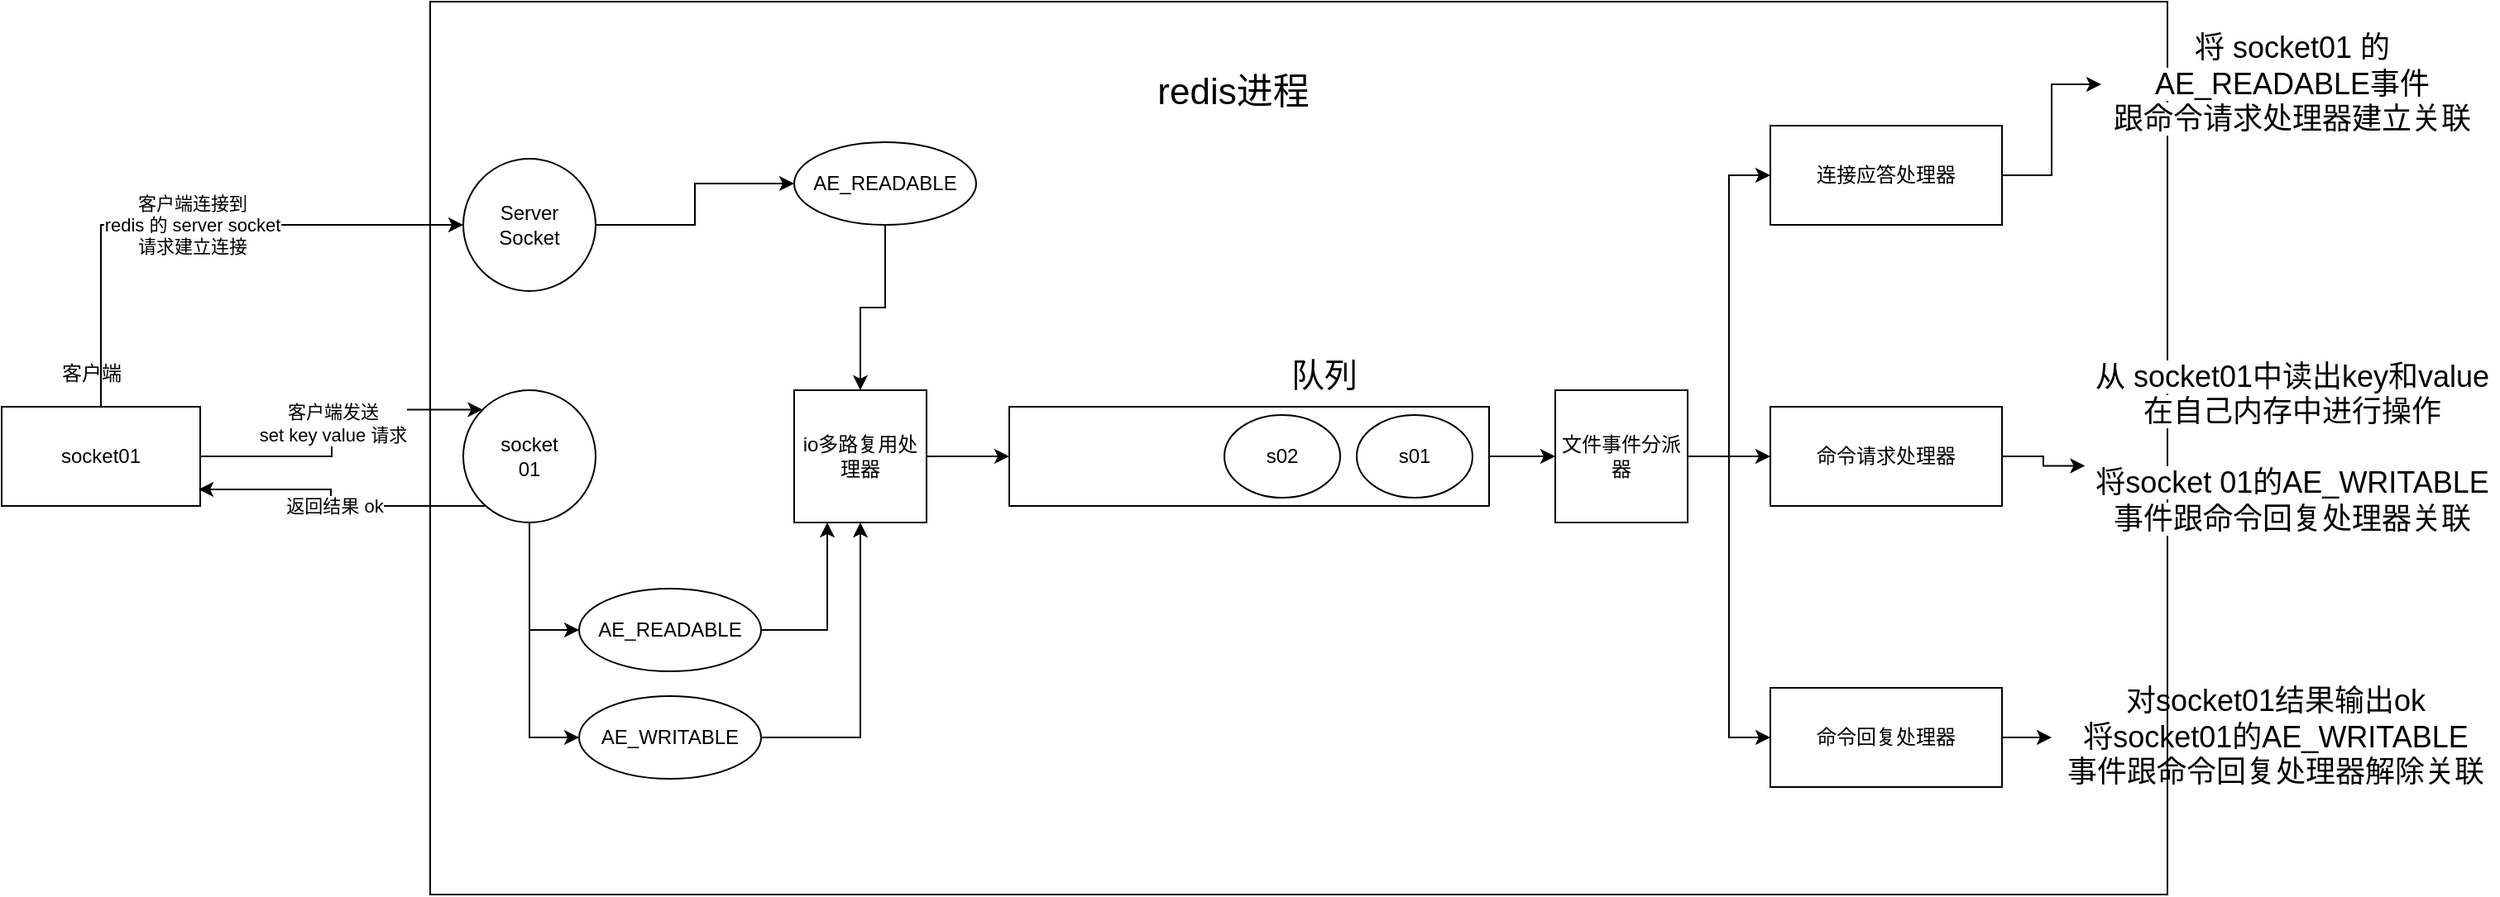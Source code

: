 <mxfile version="13.10.6" type="github">
  <diagram id="vkdGNRCkzlDfsGuA4iYe" name="第 1 页">
    <mxGraphModel dx="1303" dy="728" grid="1" gridSize="10" guides="1" tooltips="1" connect="1" arrows="1" fold="1" page="1" pageScale="1" pageWidth="1600" pageHeight="900" math="0" shadow="0">
      <root>
        <mxCell id="0" />
        <mxCell id="1" parent="0" />
        <mxCell id="vKGEzfJKwZOgUFduur7M-14" value="" style="rounded=0;whiteSpace=wrap;html=1;fillColor=none;" vertex="1" parent="1">
          <mxGeometry x="340" y="135" width="1050" height="540" as="geometry" />
        </mxCell>
        <mxCell id="vKGEzfJKwZOgUFduur7M-3" style="edgeStyle=orthogonalEdgeStyle;rounded=0;orthogonalLoop=1;jettySize=auto;html=1;entryX=0;entryY=0.5;entryDx=0;entryDy=0;" edge="1" parent="1" source="UXZxyVc_RQPHm8C6PB5C-3" target="vKGEzfJKwZOgUFduur7M-2">
          <mxGeometry relative="1" as="geometry" />
        </mxCell>
        <mxCell id="UXZxyVc_RQPHm8C6PB5C-3" value="Server&lt;br&gt;Socket" style="ellipse;whiteSpace=wrap;html=1;aspect=fixed;" parent="1" vertex="1">
          <mxGeometry x="360" y="230" width="80" height="80" as="geometry" />
        </mxCell>
        <mxCell id="UXZxyVc_RQPHm8C6PB5C-8" style="edgeStyle=orthogonalEdgeStyle;rounded=0;orthogonalLoop=1;jettySize=auto;html=1;entryX=0;entryY=0.5;entryDx=0;entryDy=0;" parent="1" source="UXZxyVc_RQPHm8C6PB5C-5" target="UXZxyVc_RQPHm8C6PB5C-6" edge="1">
          <mxGeometry relative="1" as="geometry" />
        </mxCell>
        <mxCell id="UXZxyVc_RQPHm8C6PB5C-5" value="io多路复用处理器" style="whiteSpace=wrap;html=1;aspect=fixed;" parent="1" vertex="1">
          <mxGeometry x="560" y="370" width="80" height="80" as="geometry" />
        </mxCell>
        <mxCell id="UXZxyVc_RQPHm8C6PB5C-10" style="edgeStyle=orthogonalEdgeStyle;rounded=0;orthogonalLoop=1;jettySize=auto;html=1;entryX=0;entryY=0.5;entryDx=0;entryDy=0;" parent="1" source="UXZxyVc_RQPHm8C6PB5C-6" target="UXZxyVc_RQPHm8C6PB5C-9" edge="1">
          <mxGeometry relative="1" as="geometry" />
        </mxCell>
        <mxCell id="UXZxyVc_RQPHm8C6PB5C-6" value="" style="rounded=0;whiteSpace=wrap;html=1;" parent="1" vertex="1">
          <mxGeometry x="690" y="380" width="290" height="60" as="geometry" />
        </mxCell>
        <mxCell id="UXZxyVc_RQPHm8C6PB5C-14" style="edgeStyle=orthogonalEdgeStyle;rounded=0;orthogonalLoop=1;jettySize=auto;html=1;entryX=0;entryY=0.5;entryDx=0;entryDy=0;" parent="1" source="UXZxyVc_RQPHm8C6PB5C-9" target="UXZxyVc_RQPHm8C6PB5C-11" edge="1">
          <mxGeometry relative="1" as="geometry" />
        </mxCell>
        <mxCell id="UXZxyVc_RQPHm8C6PB5C-15" style="edgeStyle=orthogonalEdgeStyle;rounded=0;orthogonalLoop=1;jettySize=auto;html=1;entryX=0;entryY=0.5;entryDx=0;entryDy=0;" parent="1" source="UXZxyVc_RQPHm8C6PB5C-9" target="UXZxyVc_RQPHm8C6PB5C-12" edge="1">
          <mxGeometry relative="1" as="geometry" />
        </mxCell>
        <mxCell id="UXZxyVc_RQPHm8C6PB5C-16" style="edgeStyle=orthogonalEdgeStyle;rounded=0;orthogonalLoop=1;jettySize=auto;html=1;entryX=0;entryY=0.5;entryDx=0;entryDy=0;" parent="1" source="UXZxyVc_RQPHm8C6PB5C-9" target="UXZxyVc_RQPHm8C6PB5C-13" edge="1">
          <mxGeometry relative="1" as="geometry" />
        </mxCell>
        <mxCell id="UXZxyVc_RQPHm8C6PB5C-9" value="文件事件分派器" style="whiteSpace=wrap;html=1;aspect=fixed;" parent="1" vertex="1">
          <mxGeometry x="1020" y="370" width="80" height="80" as="geometry" />
        </mxCell>
        <mxCell id="vKGEzfJKwZOgUFduur7M-21" style="edgeStyle=orthogonalEdgeStyle;rounded=0;orthogonalLoop=1;jettySize=auto;html=1;" edge="1" parent="1" source="UXZxyVc_RQPHm8C6PB5C-11" target="vKGEzfJKwZOgUFduur7M-20">
          <mxGeometry relative="1" as="geometry" />
        </mxCell>
        <mxCell id="UXZxyVc_RQPHm8C6PB5C-11" value="连接应答处理器" style="rounded=0;whiteSpace=wrap;html=1;" parent="1" vertex="1">
          <mxGeometry x="1150" y="210" width="140" height="60" as="geometry" />
        </mxCell>
        <mxCell id="vKGEzfJKwZOgUFduur7M-23" style="edgeStyle=orthogonalEdgeStyle;rounded=0;orthogonalLoop=1;jettySize=auto;html=1;entryX=0.001;entryY=0.619;entryDx=0;entryDy=0;entryPerimeter=0;" edge="1" parent="1" source="UXZxyVc_RQPHm8C6PB5C-12" target="vKGEzfJKwZOgUFduur7M-22">
          <mxGeometry relative="1" as="geometry" />
        </mxCell>
        <mxCell id="UXZxyVc_RQPHm8C6PB5C-12" value="命令请求处理器" style="rounded=0;whiteSpace=wrap;html=1;" parent="1" vertex="1">
          <mxGeometry x="1150" y="380" width="140" height="60" as="geometry" />
        </mxCell>
        <mxCell id="vKGEzfJKwZOgUFduur7M-25" style="edgeStyle=orthogonalEdgeStyle;rounded=0;orthogonalLoop=1;jettySize=auto;html=1;" edge="1" parent="1" source="UXZxyVc_RQPHm8C6PB5C-13" target="vKGEzfJKwZOgUFduur7M-24">
          <mxGeometry relative="1" as="geometry" />
        </mxCell>
        <mxCell id="UXZxyVc_RQPHm8C6PB5C-13" value="命令回复处理器" style="rounded=0;whiteSpace=wrap;html=1;" parent="1" vertex="1">
          <mxGeometry x="1150" y="550" width="140" height="60" as="geometry" />
        </mxCell>
        <mxCell id="UXZxyVc_RQPHm8C6PB5C-17" value="&lt;font style=&quot;font-size: 20px&quot;&gt;队列&lt;/font&gt;" style="text;html=1;align=center;verticalAlign=middle;resizable=0;points=[];autosize=1;" parent="1" vertex="1">
          <mxGeometry x="850" y="350" width="60" height="20" as="geometry" />
        </mxCell>
        <mxCell id="UXZxyVc_RQPHm8C6PB5C-18" value="s01" style="ellipse;whiteSpace=wrap;html=1;" parent="1" vertex="1">
          <mxGeometry x="900" y="385" width="70" height="50" as="geometry" />
        </mxCell>
        <mxCell id="UXZxyVc_RQPHm8C6PB5C-19" value="s02" style="ellipse;whiteSpace=wrap;html=1;" parent="1" vertex="1">
          <mxGeometry x="820" y="385" width="70" height="50" as="geometry" />
        </mxCell>
        <mxCell id="vKGEzfJKwZOgUFduur7M-1" value="" style="group" vertex="1" connectable="0" parent="1">
          <mxGeometry x="80" y="350" width="120" height="90" as="geometry" />
        </mxCell>
        <mxCell id="UXZxyVc_RQPHm8C6PB5C-1" value="socket01" style="rounded=0;whiteSpace=wrap;html=1;" parent="vKGEzfJKwZOgUFduur7M-1" vertex="1">
          <mxGeometry x="1" y="30" width="120" height="60" as="geometry" />
        </mxCell>
        <mxCell id="UXZxyVc_RQPHm8C6PB5C-2" value="客户端" style="text;html=1;align=center;verticalAlign=middle;resizable=0;points=[];autosize=1;" parent="vKGEzfJKwZOgUFduur7M-1" vertex="1">
          <mxGeometry x="30" width="50" height="20" as="geometry" />
        </mxCell>
        <mxCell id="vKGEzfJKwZOgUFduur7M-4" style="edgeStyle=orthogonalEdgeStyle;rounded=0;orthogonalLoop=1;jettySize=auto;html=1;entryX=0.5;entryY=0;entryDx=0;entryDy=0;" edge="1" parent="1" source="vKGEzfJKwZOgUFduur7M-2" target="UXZxyVc_RQPHm8C6PB5C-5">
          <mxGeometry relative="1" as="geometry" />
        </mxCell>
        <mxCell id="vKGEzfJKwZOgUFduur7M-2" value="AE_READABLE" style="ellipse;whiteSpace=wrap;html=1;" vertex="1" parent="1">
          <mxGeometry x="560" y="220" width="110" height="50" as="geometry" />
        </mxCell>
        <mxCell id="vKGEzfJKwZOgUFduur7M-8" style="edgeStyle=orthogonalEdgeStyle;rounded=0;orthogonalLoop=1;jettySize=auto;html=1;entryX=0;entryY=0.5;entryDx=0;entryDy=0;" edge="1" parent="1" source="vKGEzfJKwZOgUFduur7M-5" target="vKGEzfJKwZOgUFduur7M-6">
          <mxGeometry relative="1" as="geometry" />
        </mxCell>
        <mxCell id="vKGEzfJKwZOgUFduur7M-11" style="edgeStyle=orthogonalEdgeStyle;rounded=0;orthogonalLoop=1;jettySize=auto;html=1;entryX=0;entryY=0.5;entryDx=0;entryDy=0;" edge="1" parent="1" source="vKGEzfJKwZOgUFduur7M-5" target="vKGEzfJKwZOgUFduur7M-10">
          <mxGeometry relative="1" as="geometry" />
        </mxCell>
        <mxCell id="vKGEzfJKwZOgUFduur7M-18" value="返回结果 ok" style="edgeStyle=orthogonalEdgeStyle;rounded=0;orthogonalLoop=1;jettySize=auto;html=1;" edge="1" parent="1" source="vKGEzfJKwZOgUFduur7M-5">
          <mxGeometry relative="1" as="geometry">
            <mxPoint x="200" y="430" as="targetPoint" />
            <Array as="points">
              <mxPoint x="280" y="440" />
              <mxPoint x="280" y="430" />
            </Array>
          </mxGeometry>
        </mxCell>
        <mxCell id="vKGEzfJKwZOgUFduur7M-5" value="socket&lt;br&gt;01" style="ellipse;whiteSpace=wrap;html=1;aspect=fixed;" vertex="1" parent="1">
          <mxGeometry x="360" y="370" width="80" height="80" as="geometry" />
        </mxCell>
        <mxCell id="vKGEzfJKwZOgUFduur7M-9" style="edgeStyle=orthogonalEdgeStyle;rounded=0;orthogonalLoop=1;jettySize=auto;html=1;entryX=0.25;entryY=1;entryDx=0;entryDy=0;" edge="1" parent="1" source="vKGEzfJKwZOgUFduur7M-6" target="UXZxyVc_RQPHm8C6PB5C-5">
          <mxGeometry relative="1" as="geometry" />
        </mxCell>
        <mxCell id="vKGEzfJKwZOgUFduur7M-6" value="AE_READABLE" style="ellipse;whiteSpace=wrap;html=1;" vertex="1" parent="1">
          <mxGeometry x="430" y="490" width="110" height="50" as="geometry" />
        </mxCell>
        <mxCell id="vKGEzfJKwZOgUFduur7M-12" style="edgeStyle=orthogonalEdgeStyle;rounded=0;orthogonalLoop=1;jettySize=auto;html=1;entryX=0.5;entryY=1;entryDx=0;entryDy=0;" edge="1" parent="1" source="vKGEzfJKwZOgUFduur7M-10" target="UXZxyVc_RQPHm8C6PB5C-5">
          <mxGeometry relative="1" as="geometry" />
        </mxCell>
        <mxCell id="vKGEzfJKwZOgUFduur7M-10" value="AE_WRITABLE" style="ellipse;whiteSpace=wrap;html=1;" vertex="1" parent="1">
          <mxGeometry x="430" y="555" width="110" height="50" as="geometry" />
        </mxCell>
        <mxCell id="vKGEzfJKwZOgUFduur7M-15" value="&lt;font style=&quot;font-size: 22px&quot;&gt;redis进程&lt;/font&gt;" style="text;html=1;align=center;verticalAlign=middle;resizable=0;points=[];autosize=1;" vertex="1" parent="1">
          <mxGeometry x="770" y="180" width="110" height="20" as="geometry" />
        </mxCell>
        <mxCell id="vKGEzfJKwZOgUFduur7M-16" value="客户端发送&lt;br&gt;set key value 请求" style="edgeStyle=orthogonalEdgeStyle;rounded=0;orthogonalLoop=1;jettySize=auto;html=1;entryX=0;entryY=0;entryDx=0;entryDy=0;" edge="1" parent="1" source="UXZxyVc_RQPHm8C6PB5C-1" target="vKGEzfJKwZOgUFduur7M-5">
          <mxGeometry relative="1" as="geometry" />
        </mxCell>
        <mxCell id="vKGEzfJKwZOgUFduur7M-19" value="客户端连接到&lt;br&gt;redis 的 server socket&lt;br&gt;请求建立连接" style="edgeStyle=orthogonalEdgeStyle;rounded=0;orthogonalLoop=1;jettySize=auto;html=1;entryX=0;entryY=0.5;entryDx=0;entryDy=0;" edge="1" parent="1" source="UXZxyVc_RQPHm8C6PB5C-1" target="UXZxyVc_RQPHm8C6PB5C-3">
          <mxGeometry relative="1" as="geometry">
            <Array as="points">
              <mxPoint x="141" y="270" />
            </Array>
          </mxGeometry>
        </mxCell>
        <mxCell id="vKGEzfJKwZOgUFduur7M-20" value="&lt;font style=&quot;font-size: 18px ; background-color: rgb(255 , 255 , 255)&quot;&gt;将 socket01 的&lt;br&gt;AE_READABLE事件&lt;br&gt;跟命令请求处理器建立关联&lt;/font&gt;" style="text;html=1;align=center;verticalAlign=middle;resizable=0;points=[];autosize=1;" vertex="1" parent="1">
          <mxGeometry x="1350" y="160" width="230" height="50" as="geometry" />
        </mxCell>
        <mxCell id="vKGEzfJKwZOgUFduur7M-22" value="&lt;font style=&quot;font-size: 18px ; background-color: rgb(255 , 255 , 255)&quot;&gt;从 socket01中读出key和value&lt;br&gt;在自己内存中进行操作&lt;br&gt;&lt;br&gt;将socket 01的AE_WRITABLE&lt;br&gt;事件跟命令回复处理器关联&lt;br&gt;&lt;/font&gt;" style="text;html=1;align=center;verticalAlign=middle;resizable=0;points=[];autosize=1;" vertex="1" parent="1">
          <mxGeometry x="1340" y="360" width="250" height="90" as="geometry" />
        </mxCell>
        <mxCell id="vKGEzfJKwZOgUFduur7M-24" value="&lt;font style=&quot;font-size: 18px&quot;&gt;对socket01结果输出ok&lt;br&gt;将socket01的AE_WRITABLE&lt;br&gt;事件跟命令回复处理器解除关联&lt;br&gt;&lt;/font&gt;" style="text;html=1;align=center;verticalAlign=middle;resizable=0;points=[];autosize=1;" vertex="1" parent="1">
          <mxGeometry x="1320" y="555" width="270" height="50" as="geometry" />
        </mxCell>
      </root>
    </mxGraphModel>
  </diagram>
</mxfile>
